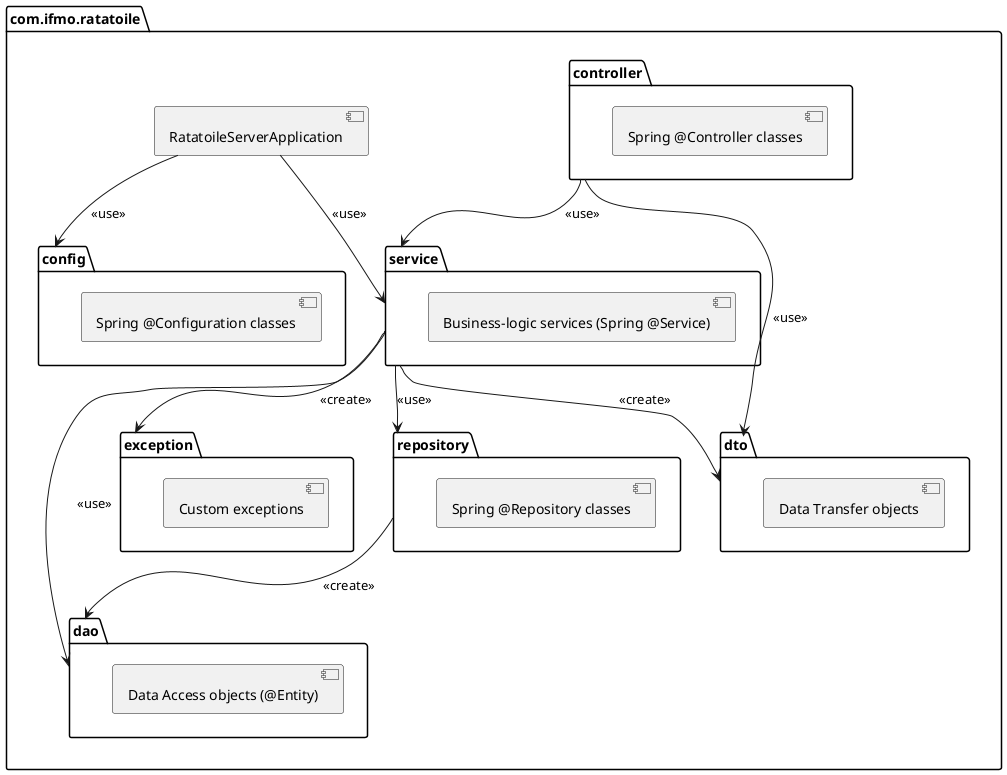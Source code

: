 @startuml

package "com.ifmo.ratatoile" {
  package "config" {
    [Spring @Configuration classes]
  }
  package "controller" {
    [Spring @Controller classes]
  }
  package "dto" {
    [Data Transfer objects]
  }
  package "dao" {
    [Data Access objects (@Entity)]
  }
  package "exception" {
    [Custom exceptions]
  }
  package "repository" {
    [Spring @Repository classes]
  }
  package "service" {
    [Business-logic services (Spring @Service)]
  }
  [RatatoileServerApplication]

  controller --> service : <<use>>
  service --> repository : <<use>>
  service --> exception : <<create>>
  service --> dto : <<create>>
  service --> dao : <<use>>
  controller --> dto : <<use>>
  repository --> dao : <<create>>
  RatatoileServerApplication --> config : <<use>>
  RatatoileServerApplication --> service : <<use>>

}

@enduml